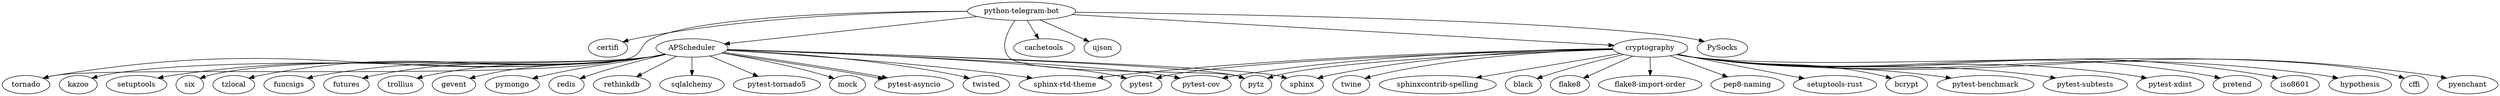 // Dependencies of python-telegram-bot
digraph {
	"python-telegram-bot" [label="python-telegram-bot"]
	certifi [label=certifi]
	"python-telegram-bot" -> certifi
	tornado [label=tornado]
	"python-telegram-bot" -> tornado
	APScheduler [label=APScheduler]
	"python-telegram-bot" -> APScheduler
	setuptools [label=setuptools]
	APScheduler -> setuptools
	six [label=six]
	APScheduler -> six
	pytz [label=pytz]
	APScheduler -> pytz
	tzlocal [label=tzlocal]
	APScheduler -> tzlocal
	funcsigs [label=funcsigs]
	APScheduler -> funcsigs
	futures [label=futures]
	APScheduler -> futures
	trollius [label=trollius]
	APScheduler -> trollius
	sphinx [label=sphinx]
	APScheduler -> sphinx
	"sphinx-rtd-theme" [label="sphinx-rtd-theme"]
	APScheduler -> "sphinx-rtd-theme"
	gevent [label=gevent]
	APScheduler -> gevent
	pymongo [label=pymongo]
	APScheduler -> pymongo
	redis [label=redis]
	APScheduler -> redis
	rethinkdb [label=rethinkdb]
	APScheduler -> rethinkdb
	sqlalchemy [label=sqlalchemy]
	APScheduler -> sqlalchemy
	pytest [label=pytest]
	APScheduler -> pytest
	"pytest-cov" [label="pytest-cov"]
	APScheduler -> "pytest-cov"
	"pytest-tornado5" [label="pytest-tornado5"]
	APScheduler -> "pytest-tornado5"
	mock [label=mock]
	APScheduler -> mock
	"pytest-asyncio" [label="pytest-asyncio"]
	APScheduler -> "pytest-asyncio"
	"pytest-asyncio" [label="pytest-asyncio"]
	APScheduler -> "pytest-asyncio"
	tornado [label=tornado]
	APScheduler -> tornado
	twisted [label=twisted]
	APScheduler -> twisted
	kazoo [label=kazoo]
	APScheduler -> kazoo
	pytz [label=pytz]
	"python-telegram-bot" -> pytz
	cachetools [label=cachetools]
	"python-telegram-bot" -> cachetools
	ujson [label=ujson]
	"python-telegram-bot" -> ujson
	cryptography [label=cryptography]
	"python-telegram-bot" -> cryptography
	cffi [label=cffi]
	cryptography -> cffi
	sphinx [label=sphinx]
	cryptography -> sphinx
	"sphinx-rtd-theme" [label="sphinx-rtd-theme"]
	cryptography -> "sphinx-rtd-theme"
	pyenchant [label=pyenchant]
	cryptography -> pyenchant
	twine [label=twine]
	cryptography -> twine
	"sphinxcontrib-spelling" [label="sphinxcontrib-spelling"]
	cryptography -> "sphinxcontrib-spelling"
	black [label=black]
	cryptography -> black
	flake8 [label=flake8]
	cryptography -> flake8
	"flake8-import-order" [label="flake8-import-order"]
	cryptography -> "flake8-import-order"
	"pep8-naming" [label="pep8-naming"]
	cryptography -> "pep8-naming"
	"setuptools-rust" [label="setuptools-rust"]
	cryptography -> "setuptools-rust"
	bcrypt [label=bcrypt]
	cryptography -> bcrypt
	pytest [label=pytest]
	cryptography -> pytest
	"pytest-benchmark" [label="pytest-benchmark"]
	cryptography -> "pytest-benchmark"
	"pytest-cov" [label="pytest-cov"]
	cryptography -> "pytest-cov"
	"pytest-subtests" [label="pytest-subtests"]
	cryptography -> "pytest-subtests"
	"pytest-xdist" [label="pytest-xdist"]
	cryptography -> "pytest-xdist"
	pretend [label=pretend]
	cryptography -> pretend
	iso8601 [label=iso8601]
	cryptography -> iso8601
	pytz [label=pytz]
	cryptography -> pytz
	hypothesis [label=hypothesis]
	cryptography -> hypothesis
	PySocks [label=PySocks]
	"python-telegram-bot" -> PySocks
}
